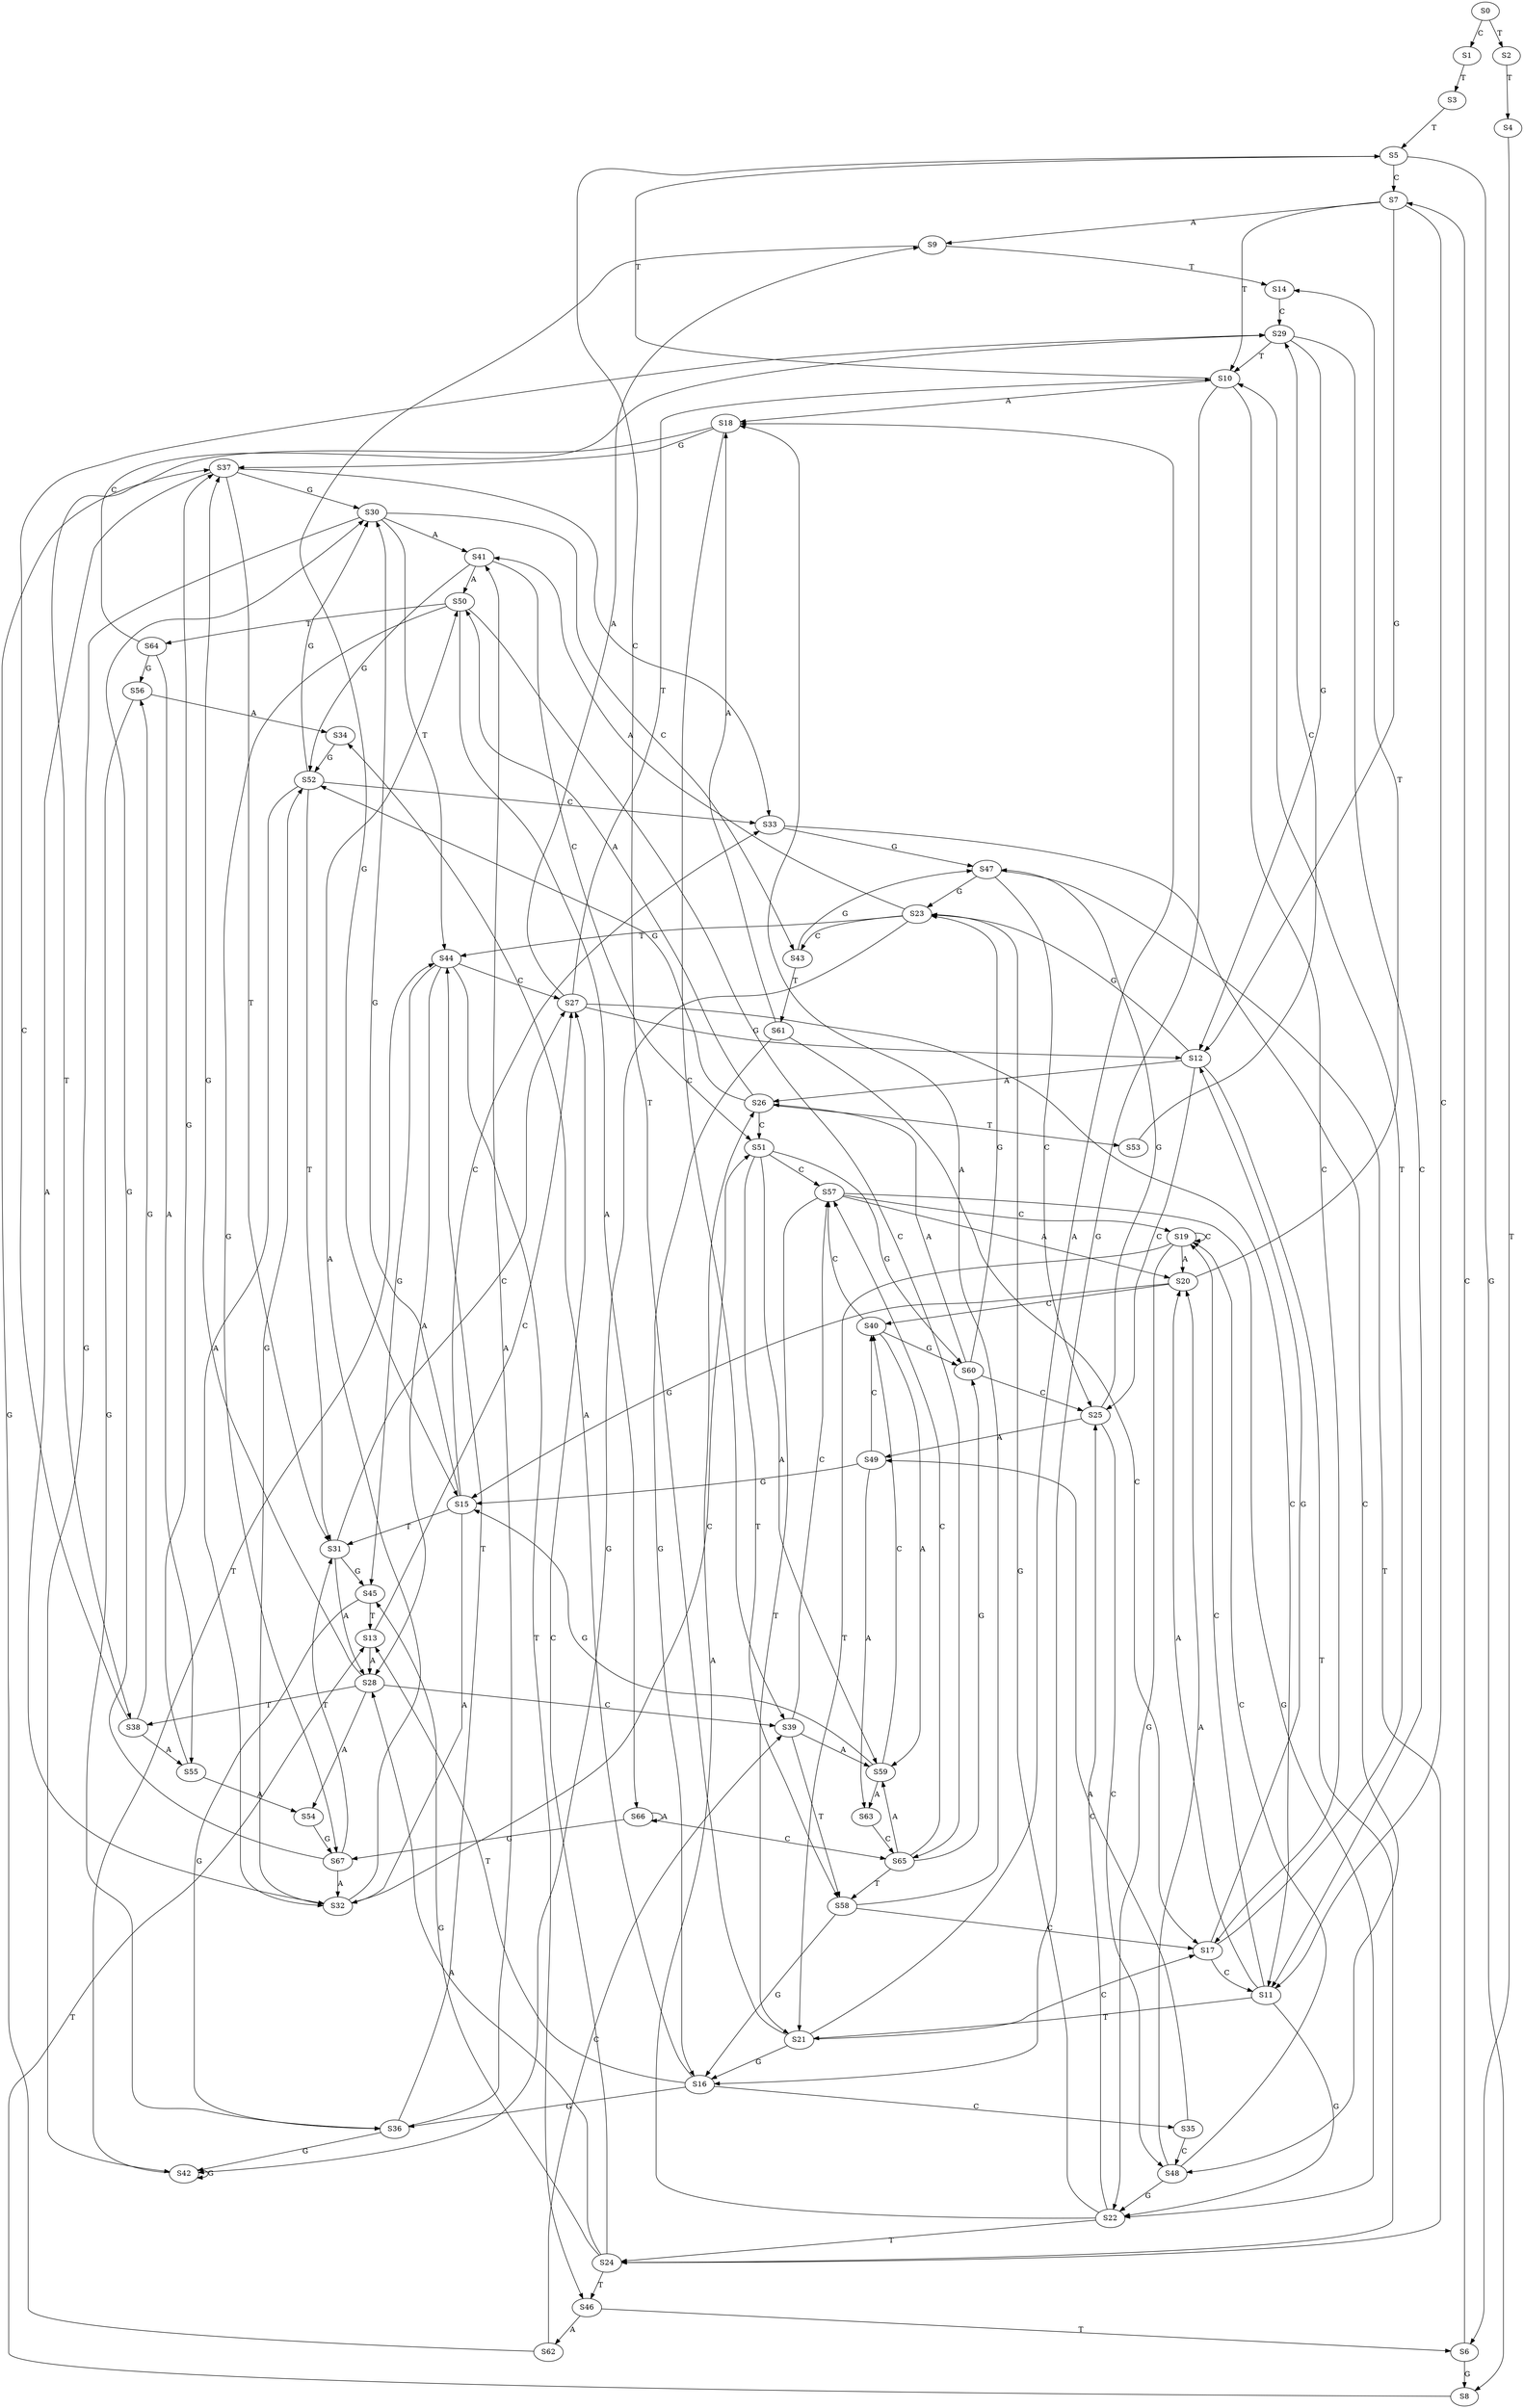 strict digraph  {
	S0 -> S1 [ label = C ];
	S0 -> S2 [ label = T ];
	S1 -> S3 [ label = T ];
	S2 -> S4 [ label = T ];
	S3 -> S5 [ label = T ];
	S4 -> S6 [ label = T ];
	S5 -> S7 [ label = C ];
	S5 -> S8 [ label = G ];
	S6 -> S8 [ label = G ];
	S6 -> S7 [ label = C ];
	S7 -> S9 [ label = A ];
	S7 -> S10 [ label = T ];
	S7 -> S11 [ label = C ];
	S7 -> S12 [ label = G ];
	S8 -> S13 [ label = T ];
	S9 -> S14 [ label = T ];
	S9 -> S15 [ label = G ];
	S10 -> S16 [ label = G ];
	S10 -> S17 [ label = C ];
	S10 -> S18 [ label = A ];
	S10 -> S5 [ label = T ];
	S11 -> S19 [ label = C ];
	S11 -> S20 [ label = A ];
	S11 -> S21 [ label = T ];
	S11 -> S22 [ label = G ];
	S12 -> S23 [ label = G ];
	S12 -> S24 [ label = T ];
	S12 -> S25 [ label = C ];
	S12 -> S26 [ label = A ];
	S13 -> S27 [ label = C ];
	S13 -> S28 [ label = A ];
	S14 -> S29 [ label = C ];
	S15 -> S30 [ label = G ];
	S15 -> S31 [ label = T ];
	S15 -> S32 [ label = A ];
	S15 -> S33 [ label = C ];
	S16 -> S34 [ label = A ];
	S16 -> S35 [ label = C ];
	S16 -> S13 [ label = T ];
	S16 -> S36 [ label = G ];
	S17 -> S10 [ label = T ];
	S17 -> S12 [ label = G ];
	S17 -> S11 [ label = C ];
	S18 -> S37 [ label = G ];
	S18 -> S38 [ label = T ];
	S18 -> S39 [ label = C ];
	S19 -> S22 [ label = G ];
	S19 -> S19 [ label = C ];
	S19 -> S20 [ label = A ];
	S19 -> S21 [ label = T ];
	S20 -> S15 [ label = G ];
	S20 -> S14 [ label = T ];
	S20 -> S40 [ label = C ];
	S21 -> S18 [ label = A ];
	S21 -> S16 [ label = G ];
	S21 -> S17 [ label = C ];
	S21 -> S5 [ label = T ];
	S22 -> S26 [ label = A ];
	S22 -> S23 [ label = G ];
	S22 -> S24 [ label = T ];
	S22 -> S25 [ label = C ];
	S23 -> S41 [ label = A ];
	S23 -> S42 [ label = G ];
	S23 -> S43 [ label = C ];
	S23 -> S44 [ label = T ];
	S24 -> S27 [ label = C ];
	S24 -> S28 [ label = A ];
	S24 -> S45 [ label = G ];
	S24 -> S46 [ label = T ];
	S25 -> S47 [ label = G ];
	S25 -> S48 [ label = C ];
	S25 -> S49 [ label = A ];
	S26 -> S50 [ label = A ];
	S26 -> S51 [ label = C ];
	S26 -> S52 [ label = G ];
	S26 -> S53 [ label = T ];
	S27 -> S10 [ label = T ];
	S27 -> S12 [ label = G ];
	S27 -> S9 [ label = A ];
	S27 -> S11 [ label = C ];
	S28 -> S38 [ label = T ];
	S28 -> S37 [ label = G ];
	S28 -> S54 [ label = A ];
	S28 -> S39 [ label = C ];
	S29 -> S11 [ label = C ];
	S29 -> S12 [ label = G ];
	S29 -> S10 [ label = T ];
	S30 -> S41 [ label = A ];
	S30 -> S44 [ label = T ];
	S30 -> S43 [ label = C ];
	S30 -> S42 [ label = G ];
	S31 -> S28 [ label = A ];
	S31 -> S27 [ label = C ];
	S31 -> S45 [ label = G ];
	S32 -> S50 [ label = A ];
	S32 -> S51 [ label = C ];
	S32 -> S52 [ label = G ];
	S33 -> S48 [ label = C ];
	S33 -> S47 [ label = G ];
	S34 -> S52 [ label = G ];
	S35 -> S48 [ label = C ];
	S35 -> S49 [ label = A ];
	S36 -> S44 [ label = T ];
	S36 -> S42 [ label = G ];
	S36 -> S41 [ label = A ];
	S37 -> S31 [ label = T ];
	S37 -> S32 [ label = A ];
	S37 -> S33 [ label = C ];
	S37 -> S30 [ label = G ];
	S38 -> S29 [ label = C ];
	S38 -> S55 [ label = A ];
	S38 -> S56 [ label = G ];
	S39 -> S57 [ label = C ];
	S39 -> S58 [ label = T ];
	S39 -> S59 [ label = A ];
	S40 -> S57 [ label = C ];
	S40 -> S59 [ label = A ];
	S40 -> S60 [ label = G ];
	S41 -> S50 [ label = A ];
	S41 -> S51 [ label = C ];
	S41 -> S52 [ label = G ];
	S42 -> S44 [ label = T ];
	S42 -> S42 [ label = G ];
	S43 -> S61 [ label = T ];
	S43 -> S47 [ label = G ];
	S44 -> S28 [ label = A ];
	S44 -> S45 [ label = G ];
	S44 -> S46 [ label = T ];
	S44 -> S27 [ label = C ];
	S45 -> S13 [ label = T ];
	S45 -> S36 [ label = G ];
	S46 -> S62 [ label = A ];
	S46 -> S6 [ label = T ];
	S47 -> S23 [ label = G ];
	S47 -> S25 [ label = C ];
	S47 -> S24 [ label = T ];
	S48 -> S22 [ label = G ];
	S48 -> S20 [ label = A ];
	S48 -> S19 [ label = C ];
	S49 -> S15 [ label = G ];
	S49 -> S63 [ label = A ];
	S49 -> S40 [ label = C ];
	S50 -> S64 [ label = T ];
	S50 -> S65 [ label = C ];
	S50 -> S66 [ label = A ];
	S50 -> S67 [ label = G ];
	S51 -> S58 [ label = T ];
	S51 -> S60 [ label = G ];
	S51 -> S57 [ label = C ];
	S51 -> S59 [ label = A ];
	S52 -> S31 [ label = T ];
	S52 -> S32 [ label = A ];
	S52 -> S30 [ label = G ];
	S52 -> S33 [ label = C ];
	S53 -> S29 [ label = C ];
	S54 -> S67 [ label = G ];
	S55 -> S37 [ label = G ];
	S55 -> S54 [ label = A ];
	S56 -> S36 [ label = G ];
	S56 -> S34 [ label = A ];
	S57 -> S19 [ label = C ];
	S57 -> S20 [ label = A ];
	S57 -> S21 [ label = T ];
	S57 -> S22 [ label = G ];
	S58 -> S18 [ label = A ];
	S58 -> S17 [ label = C ];
	S58 -> S16 [ label = G ];
	S59 -> S15 [ label = G ];
	S59 -> S40 [ label = C ];
	S59 -> S63 [ label = A ];
	S60 -> S23 [ label = G ];
	S60 -> S26 [ label = A ];
	S60 -> S25 [ label = C ];
	S61 -> S18 [ label = A ];
	S61 -> S17 [ label = C ];
	S61 -> S16 [ label = G ];
	S62 -> S39 [ label = C ];
	S62 -> S37 [ label = G ];
	S63 -> S65 [ label = C ];
	S64 -> S55 [ label = A ];
	S64 -> S29 [ label = C ];
	S64 -> S56 [ label = G ];
	S65 -> S59 [ label = A ];
	S65 -> S57 [ label = C ];
	S65 -> S60 [ label = G ];
	S65 -> S58 [ label = T ];
	S66 -> S67 [ label = G ];
	S66 -> S65 [ label = C ];
	S66 -> S66 [ label = A ];
	S67 -> S31 [ label = T ];
	S67 -> S32 [ label = A ];
	S67 -> S30 [ label = G ];
}
